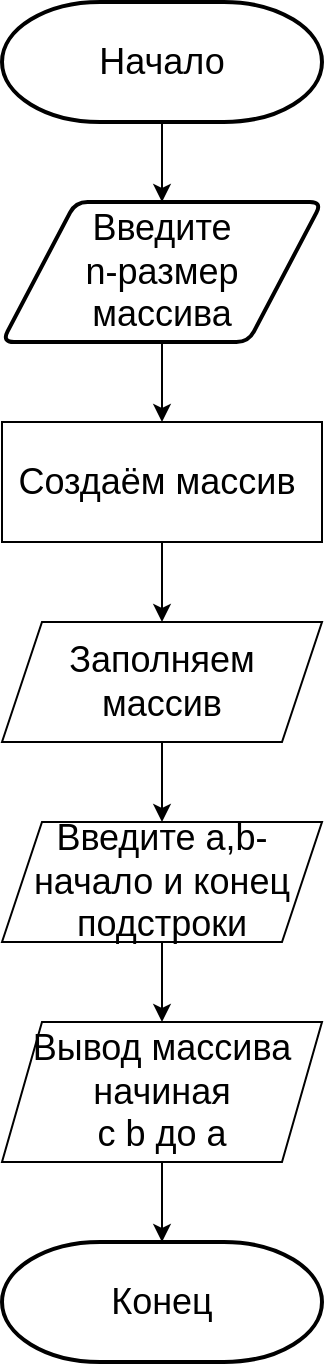 <mxfile version="20.5.3" type="github">
  <diagram id="C5RBs43oDa-KdzZeNtuy" name="Page-1">
    <mxGraphModel dx="2467" dy="1936" grid="1" gridSize="10" guides="1" tooltips="1" connect="1" arrows="1" fold="1" page="1" pageScale="1" pageWidth="827" pageHeight="1169" math="0" shadow="0">
      <root>
        <mxCell id="WIyWlLk6GJQsqaUBKTNV-0" />
        <mxCell id="WIyWlLk6GJQsqaUBKTNV-1" parent="WIyWlLk6GJQsqaUBKTNV-0" />
        <mxCell id="XYfJtgaZGgmkXkxbkm8F-8" value="" style="edgeStyle=orthogonalEdgeStyle;rounded=0;orthogonalLoop=1;jettySize=auto;html=1;fontSize=18;" edge="1" parent="WIyWlLk6GJQsqaUBKTNV-1" source="XYfJtgaZGgmkXkxbkm8F-0" target="XYfJtgaZGgmkXkxbkm8F-1">
          <mxGeometry relative="1" as="geometry" />
        </mxCell>
        <mxCell id="XYfJtgaZGgmkXkxbkm8F-0" value="&lt;font style=&quot;font-size: 18px;&quot;&gt;Начало&lt;/font&gt;" style="strokeWidth=2;html=1;shape=mxgraph.flowchart.terminator;whiteSpace=wrap;" vertex="1" parent="WIyWlLk6GJQsqaUBKTNV-1">
          <mxGeometry width="160" height="60" as="geometry" />
        </mxCell>
        <mxCell id="XYfJtgaZGgmkXkxbkm8F-9" value="" style="edgeStyle=orthogonalEdgeStyle;rounded=0;orthogonalLoop=1;jettySize=auto;html=1;fontSize=18;" edge="1" parent="WIyWlLk6GJQsqaUBKTNV-1" source="XYfJtgaZGgmkXkxbkm8F-1" target="XYfJtgaZGgmkXkxbkm8F-3">
          <mxGeometry relative="1" as="geometry" />
        </mxCell>
        <mxCell id="XYfJtgaZGgmkXkxbkm8F-1" value="&lt;font style=&quot;font-size: 18px;&quot;&gt;Введите &lt;br&gt;n-размер &lt;br&gt;массива&lt;/font&gt;" style="shape=parallelogram;html=1;strokeWidth=2;perimeter=parallelogramPerimeter;whiteSpace=wrap;rounded=1;arcSize=12;size=0.23;" vertex="1" parent="WIyWlLk6GJQsqaUBKTNV-1">
          <mxGeometry y="100" width="160" height="70" as="geometry" />
        </mxCell>
        <mxCell id="XYfJtgaZGgmkXkxbkm8F-10" value="" style="edgeStyle=orthogonalEdgeStyle;rounded=0;orthogonalLoop=1;jettySize=auto;html=1;fontSize=18;" edge="1" parent="WIyWlLk6GJQsqaUBKTNV-1" source="XYfJtgaZGgmkXkxbkm8F-3" target="XYfJtgaZGgmkXkxbkm8F-4">
          <mxGeometry relative="1" as="geometry" />
        </mxCell>
        <mxCell id="XYfJtgaZGgmkXkxbkm8F-3" value="&lt;font style=&quot;font-size: 18px;&quot;&gt;Создаём массив&amp;nbsp;&lt;/font&gt;" style="rounded=0;whiteSpace=wrap;html=1;" vertex="1" parent="WIyWlLk6GJQsqaUBKTNV-1">
          <mxGeometry y="210" width="160" height="60" as="geometry" />
        </mxCell>
        <mxCell id="XYfJtgaZGgmkXkxbkm8F-11" value="" style="edgeStyle=orthogonalEdgeStyle;rounded=0;orthogonalLoop=1;jettySize=auto;html=1;fontSize=18;" edge="1" parent="WIyWlLk6GJQsqaUBKTNV-1" source="XYfJtgaZGgmkXkxbkm8F-4" target="XYfJtgaZGgmkXkxbkm8F-5">
          <mxGeometry relative="1" as="geometry" />
        </mxCell>
        <mxCell id="XYfJtgaZGgmkXkxbkm8F-4" value="&lt;font style=&quot;font-size: 18px;&quot;&gt;Заполняем &lt;br&gt;массив&lt;/font&gt;" style="shape=parallelogram;perimeter=parallelogramPerimeter;whiteSpace=wrap;html=1;fixedSize=1;" vertex="1" parent="WIyWlLk6GJQsqaUBKTNV-1">
          <mxGeometry y="310" width="160" height="60" as="geometry" />
        </mxCell>
        <mxCell id="XYfJtgaZGgmkXkxbkm8F-12" value="" style="edgeStyle=orthogonalEdgeStyle;rounded=0;orthogonalLoop=1;jettySize=auto;html=1;fontSize=18;" edge="1" parent="WIyWlLk6GJQsqaUBKTNV-1" source="XYfJtgaZGgmkXkxbkm8F-5" target="XYfJtgaZGgmkXkxbkm8F-6">
          <mxGeometry relative="1" as="geometry" />
        </mxCell>
        <mxCell id="XYfJtgaZGgmkXkxbkm8F-5" value="&lt;font style=&quot;font-size: 18px;&quot;&gt;Введите a,b-начало и конец подстроки&lt;/font&gt;" style="shape=parallelogram;perimeter=parallelogramPerimeter;whiteSpace=wrap;html=1;fixedSize=1;" vertex="1" parent="WIyWlLk6GJQsqaUBKTNV-1">
          <mxGeometry y="410" width="160" height="60" as="geometry" />
        </mxCell>
        <mxCell id="XYfJtgaZGgmkXkxbkm8F-13" value="" style="edgeStyle=orthogonalEdgeStyle;rounded=0;orthogonalLoop=1;jettySize=auto;html=1;fontSize=18;" edge="1" parent="WIyWlLk6GJQsqaUBKTNV-1" source="XYfJtgaZGgmkXkxbkm8F-6" target="XYfJtgaZGgmkXkxbkm8F-7">
          <mxGeometry relative="1" as="geometry" />
        </mxCell>
        <mxCell id="XYfJtgaZGgmkXkxbkm8F-6" value="&lt;font style=&quot;font-size: 18px;&quot;&gt;Вывод массива начиная &lt;br&gt;с b до a&lt;/font&gt;" style="shape=parallelogram;perimeter=parallelogramPerimeter;whiteSpace=wrap;html=1;fixedSize=1;" vertex="1" parent="WIyWlLk6GJQsqaUBKTNV-1">
          <mxGeometry y="510" width="160" height="70" as="geometry" />
        </mxCell>
        <mxCell id="XYfJtgaZGgmkXkxbkm8F-7" value="&lt;font style=&quot;font-size: 18px;&quot;&gt;Конец&lt;/font&gt;" style="strokeWidth=2;html=1;shape=mxgraph.flowchart.terminator;whiteSpace=wrap;" vertex="1" parent="WIyWlLk6GJQsqaUBKTNV-1">
          <mxGeometry y="620" width="160" height="60" as="geometry" />
        </mxCell>
      </root>
    </mxGraphModel>
  </diagram>
</mxfile>
